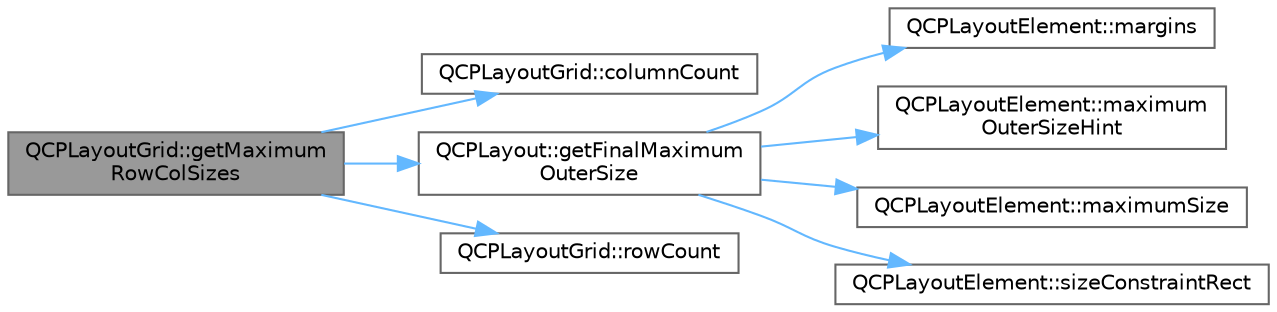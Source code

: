 digraph "QCPLayoutGrid::getMaximumRowColSizes"
{
 // LATEX_PDF_SIZE
  bgcolor="transparent";
  edge [fontname=Helvetica,fontsize=10,labelfontname=Helvetica,labelfontsize=10];
  node [fontname=Helvetica,fontsize=10,shape=box,height=0.2,width=0.4];
  rankdir="LR";
  Node1 [label="QCPLayoutGrid::getMaximum\lRowColSizes",height=0.2,width=0.4,color="gray40", fillcolor="grey60", style="filled", fontcolor="black",tooltip=" "];
  Node1 -> Node2 [color="steelblue1",style="solid"];
  Node2 [label="QCPLayoutGrid::columnCount",height=0.2,width=0.4,color="grey40", fillcolor="white", style="filled",URL="$class_q_c_p_layout_grid.html#a1a2962cbf45011405b64b913afa8e7a2",tooltip=" "];
  Node1 -> Node3 [color="steelblue1",style="solid"];
  Node3 [label="QCPLayout::getFinalMaximum\lOuterSize",height=0.2,width=0.4,color="grey40", fillcolor="white", style="filled",URL="$class_q_c_p_layout.html#add49fd6843821a6126914b837ed52e22",tooltip=" "];
  Node3 -> Node4 [color="steelblue1",style="solid"];
  Node4 [label="QCPLayoutElement::margins",height=0.2,width=0.4,color="grey40", fillcolor="white", style="filled",URL="$class_q_c_p_layout_element.html#af4ac9450aa2d60863bf3a8ea0c940c9d",tooltip=" "];
  Node3 -> Node5 [color="steelblue1",style="solid"];
  Node5 [label="QCPLayoutElement::maximum\lOuterSizeHint",height=0.2,width=0.4,color="grey40", fillcolor="white", style="filled",URL="$class_q_c_p_layout_element.html#ad96efb977a26e360e8a64a4c1e56456d",tooltip=" "];
  Node3 -> Node6 [color="steelblue1",style="solid"];
  Node6 [label="QCPLayoutElement::maximumSize",height=0.2,width=0.4,color="grey40", fillcolor="white", style="filled",URL="$class_q_c_p_layout_element.html#afb9503858d4aa0f3b9f1794b084fb40a",tooltip=" "];
  Node3 -> Node7 [color="steelblue1",style="solid"];
  Node7 [label="QCPLayoutElement::sizeConstraintRect",height=0.2,width=0.4,color="grey40", fillcolor="white", style="filled",URL="$class_q_c_p_layout_element.html#a66136f121ee3e1c933b748761203cab4",tooltip=" "];
  Node1 -> Node8 [color="steelblue1",style="solid"];
  Node8 [label="QCPLayoutGrid::rowCount",height=0.2,width=0.4,color="grey40", fillcolor="white", style="filled",URL="$class_q_c_p_layout_grid.html#a19c66fd76cbce58a8e94f33797e0c0aa",tooltip=" "];
}
